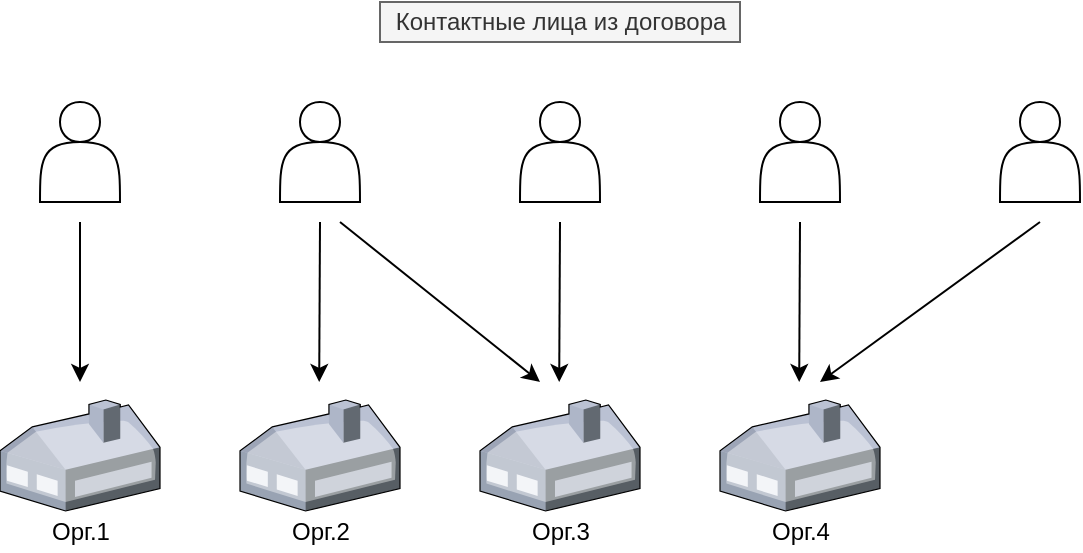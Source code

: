 <mxfile version="18.0.1" type="github">
  <diagram id="Sighrr5EJc3nkvVo9MGu" name="Страница 1">
    <mxGraphModel dx="1363" dy="678" grid="1" gridSize="10" guides="1" tooltips="1" connect="1" arrows="1" fold="1" page="1" pageScale="1" pageWidth="827" pageHeight="1169" math="0" shadow="0">
      <root>
        <mxCell id="0" />
        <mxCell id="1" parent="0" />
        <mxCell id="64zmmEyAMitg9ue6WrV5-5" value="" style="verticalLabelPosition=bottom;sketch=0;aspect=fixed;html=1;verticalAlign=top;strokeColor=none;align=center;outlineConnect=0;shape=mxgraph.citrix.home_office;" vertex="1" parent="1">
          <mxGeometry x="143" y="239" width="80" height="55.5" as="geometry" />
        </mxCell>
        <mxCell id="64zmmEyAMitg9ue6WrV5-6" value="" style="verticalLabelPosition=bottom;sketch=0;aspect=fixed;html=1;verticalAlign=top;strokeColor=none;align=center;outlineConnect=0;shape=mxgraph.citrix.home_office;" vertex="1" parent="1">
          <mxGeometry x="263" y="239" width="80" height="55.5" as="geometry" />
        </mxCell>
        <mxCell id="64zmmEyAMitg9ue6WrV5-7" value="" style="verticalLabelPosition=bottom;sketch=0;aspect=fixed;html=1;verticalAlign=top;strokeColor=none;align=center;outlineConnect=0;shape=mxgraph.citrix.home_office;" vertex="1" parent="1">
          <mxGeometry x="383" y="239" width="80" height="55.5" as="geometry" />
        </mxCell>
        <mxCell id="64zmmEyAMitg9ue6WrV5-9" value="" style="endArrow=classic;html=1;rounded=0;" edge="1" parent="1">
          <mxGeometry width="50" height="50" relative="1" as="geometry">
            <mxPoint x="183" y="150" as="sourcePoint" />
            <mxPoint x="183" y="230" as="targetPoint" />
          </mxGeometry>
        </mxCell>
        <mxCell id="64zmmEyAMitg9ue6WrV5-10" value="" style="endArrow=classic;html=1;rounded=0;" edge="1" parent="1">
          <mxGeometry width="50" height="50" relative="1" as="geometry">
            <mxPoint x="303" y="150" as="sourcePoint" />
            <mxPoint x="302.6" y="230" as="targetPoint" />
          </mxGeometry>
        </mxCell>
        <mxCell id="64zmmEyAMitg9ue6WrV5-11" value="" style="endArrow=classic;html=1;rounded=0;" edge="1" parent="1">
          <mxGeometry width="50" height="50" relative="1" as="geometry">
            <mxPoint x="423" y="150" as="sourcePoint" />
            <mxPoint x="422.6" y="230" as="targetPoint" />
          </mxGeometry>
        </mxCell>
        <mxCell id="64zmmEyAMitg9ue6WrV5-12" value="" style="endArrow=classic;html=1;rounded=0;" edge="1" parent="1">
          <mxGeometry width="50" height="50" relative="1" as="geometry">
            <mxPoint x="313" y="150" as="sourcePoint" />
            <mxPoint x="413" y="230" as="targetPoint" />
          </mxGeometry>
        </mxCell>
        <mxCell id="64zmmEyAMitg9ue6WrV5-13" value="Контактные лица из договора" style="text;html=1;align=center;verticalAlign=middle;resizable=0;points=[];autosize=1;strokeColor=#666666;fillColor=#f5f5f5;fontColor=#333333;" vertex="1" parent="1">
          <mxGeometry x="333" y="40" width="180" height="20" as="geometry" />
        </mxCell>
        <mxCell id="64zmmEyAMitg9ue6WrV5-14" value="Орг.1" style="text;html=1;align=center;verticalAlign=middle;resizable=0;points=[];autosize=1;strokeColor=none;fillColor=none;" vertex="1" parent="1">
          <mxGeometry x="163" y="294.5" width="40" height="20" as="geometry" />
        </mxCell>
        <mxCell id="64zmmEyAMitg9ue6WrV5-15" value="Орг.2" style="text;html=1;align=center;verticalAlign=middle;resizable=0;points=[];autosize=1;strokeColor=none;fillColor=none;" vertex="1" parent="1">
          <mxGeometry x="283" y="294.5" width="40" height="20" as="geometry" />
        </mxCell>
        <mxCell id="64zmmEyAMitg9ue6WrV5-16" value="Орг.3" style="text;html=1;align=center;verticalAlign=middle;resizable=0;points=[];autosize=1;strokeColor=none;fillColor=none;" vertex="1" parent="1">
          <mxGeometry x="403" y="294.5" width="40" height="20" as="geometry" />
        </mxCell>
        <mxCell id="64zmmEyAMitg9ue6WrV5-17" value="" style="shape=actor;whiteSpace=wrap;html=1;" vertex="1" parent="1">
          <mxGeometry x="163" y="90" width="40" height="50" as="geometry" />
        </mxCell>
        <mxCell id="64zmmEyAMitg9ue6WrV5-18" value="" style="shape=actor;whiteSpace=wrap;html=1;" vertex="1" parent="1">
          <mxGeometry x="283" y="90" width="40" height="50" as="geometry" />
        </mxCell>
        <mxCell id="64zmmEyAMitg9ue6WrV5-19" value="" style="shape=actor;whiteSpace=wrap;html=1;" vertex="1" parent="1">
          <mxGeometry x="403" y="90" width="40" height="50" as="geometry" />
        </mxCell>
        <mxCell id="64zmmEyAMitg9ue6WrV5-20" value="" style="verticalLabelPosition=bottom;sketch=0;aspect=fixed;html=1;verticalAlign=top;strokeColor=none;align=center;outlineConnect=0;shape=mxgraph.citrix.home_office;" vertex="1" parent="1">
          <mxGeometry x="503" y="239" width="80" height="55.5" as="geometry" />
        </mxCell>
        <mxCell id="64zmmEyAMitg9ue6WrV5-21" value="" style="endArrow=classic;html=1;rounded=0;" edge="1" parent="1">
          <mxGeometry width="50" height="50" relative="1" as="geometry">
            <mxPoint x="543" y="150" as="sourcePoint" />
            <mxPoint x="542.6" y="230.0" as="targetPoint" />
          </mxGeometry>
        </mxCell>
        <mxCell id="64zmmEyAMitg9ue6WrV5-22" value="Орг.4" style="text;html=1;align=center;verticalAlign=middle;resizable=0;points=[];autosize=1;strokeColor=none;fillColor=none;" vertex="1" parent="1">
          <mxGeometry x="523" y="294.5" width="40" height="20" as="geometry" />
        </mxCell>
        <mxCell id="64zmmEyAMitg9ue6WrV5-23" value="" style="shape=actor;whiteSpace=wrap;html=1;" vertex="1" parent="1">
          <mxGeometry x="523" y="90" width="40" height="50" as="geometry" />
        </mxCell>
        <mxCell id="64zmmEyAMitg9ue6WrV5-25" value="" style="endArrow=classic;html=1;rounded=0;" edge="1" parent="1">
          <mxGeometry width="50" height="50" relative="1" as="geometry">
            <mxPoint x="663" y="150" as="sourcePoint" />
            <mxPoint x="553" y="230" as="targetPoint" />
          </mxGeometry>
        </mxCell>
        <mxCell id="64zmmEyAMitg9ue6WrV5-37" value="" style="shape=actor;whiteSpace=wrap;html=1;" vertex="1" parent="1">
          <mxGeometry x="643" y="90" width="40" height="50" as="geometry" />
        </mxCell>
      </root>
    </mxGraphModel>
  </diagram>
</mxfile>
